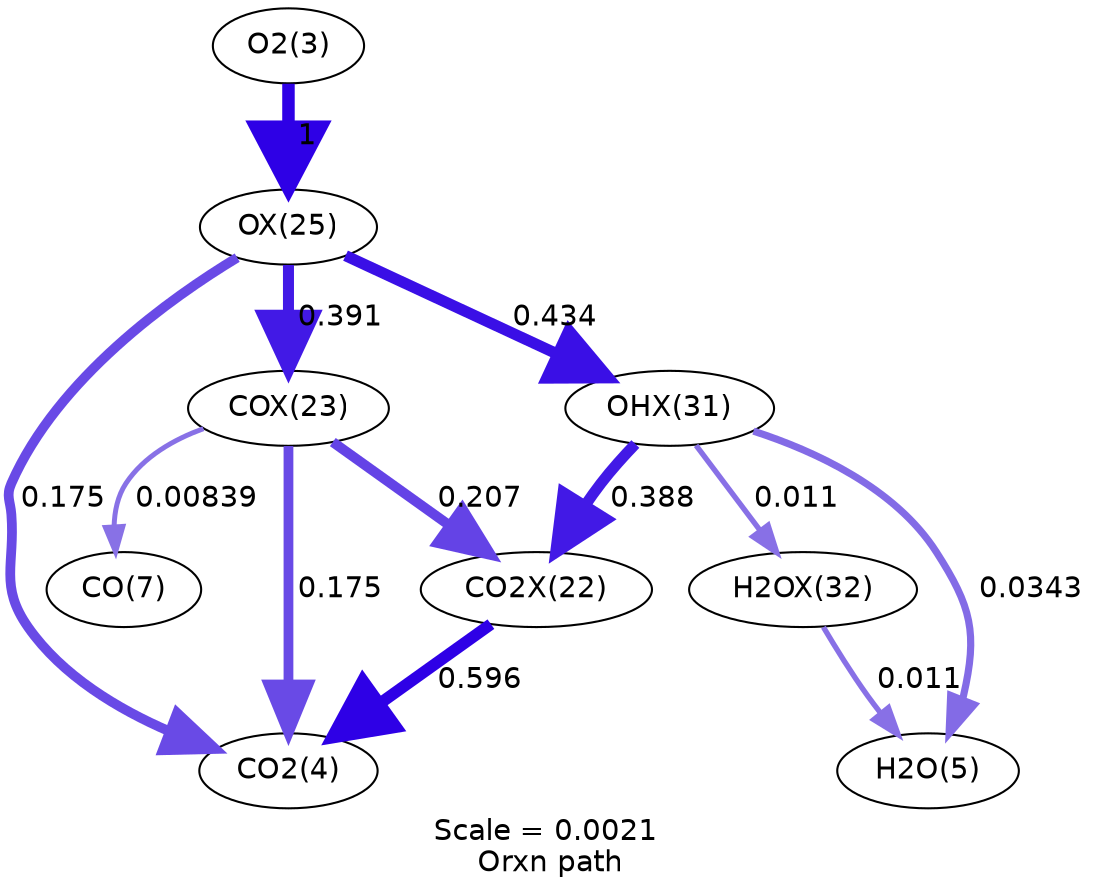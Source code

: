digraph reaction_paths {
center=1;
s2 -> s25[fontname="Helvetica", penwidth=5.61, arrowsize=2.8, color="0.7, 1.1, 0.9"
, label=" 0.596"];
s3 -> s25[fontname="Helvetica", penwidth=4.69, arrowsize=2.34, color="0.7, 0.675, 0.9"
, label=" 0.175"];
s5 -> s25[fontname="Helvetica", penwidth=4.69, arrowsize=2.34, color="0.7, 0.675, 0.9"
, label=" 0.175"];
s3 -> s2[fontname="Helvetica", penwidth=4.81, arrowsize=2.41, color="0.7, 0.707, 0.9"
, label=" 0.207"];
s11 -> s2[fontname="Helvetica", penwidth=5.29, arrowsize=2.64, color="0.7, 0.888, 0.9"
, label=" 0.388"];
s3 -> s28[fontname="Helvetica", penwidth=2.39, arrowsize=1.2, color="0.7, 0.508, 0.9"
, label=" 0.00839"];
s5 -> s3[fontname="Helvetica", penwidth=5.29, arrowsize=2.65, color="0.7, 0.891, 0.9"
, label=" 0.391"];
s24 -> s5[fontname="Helvetica", penwidth=6, arrowsize=3, color="0.7, 1.5, 0.9"
, label=" 1"];
s5 -> s11[fontname="Helvetica", penwidth=5.37, arrowsize=2.68, color="0.7, 0.934, 0.9"
, label=" 0.434"];
s11 -> s12[fontname="Helvetica", penwidth=2.59, arrowsize=1.3, color="0.7, 0.511, 0.9"
, label=" 0.011"];
s11 -> s26[fontname="Helvetica", penwidth=3.45, arrowsize=1.73, color="0.7, 0.534, 0.9"
, label=" 0.0343"];
s12 -> s26[fontname="Helvetica", penwidth=2.59, arrowsize=1.3, color="0.7, 0.511, 0.9"
, label=" 0.011"];
s2 [ fontname="Helvetica", label="CO2X(22)"];
s3 [ fontname="Helvetica", label="COX(23)"];
s5 [ fontname="Helvetica", label="OX(25)"];
s11 [ fontname="Helvetica", label="OHX(31)"];
s12 [ fontname="Helvetica", label="H2OX(32)"];
s24 [ fontname="Helvetica", label="O2(3)"];
s25 [ fontname="Helvetica", label="CO2(4)"];
s26 [ fontname="Helvetica", label="H2O(5)"];
s28 [ fontname="Helvetica", label="CO(7)"];
 label = "Scale = 0.0021\l Orxn path";
 fontname = "Helvetica";
}
